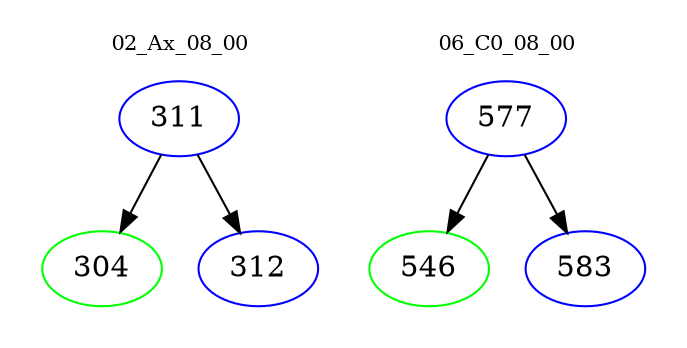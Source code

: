 digraph{
subgraph cluster_0 {
color = white
label = "02_Ax_08_00";
fontsize=10;
T0_311 [label="311", color="blue"]
T0_311 -> T0_304 [color="black"]
T0_304 [label="304", color="green"]
T0_311 -> T0_312 [color="black"]
T0_312 [label="312", color="blue"]
}
subgraph cluster_1 {
color = white
label = "06_C0_08_00";
fontsize=10;
T1_577 [label="577", color="blue"]
T1_577 -> T1_546 [color="black"]
T1_546 [label="546", color="green"]
T1_577 -> T1_583 [color="black"]
T1_583 [label="583", color="blue"]
}
}
